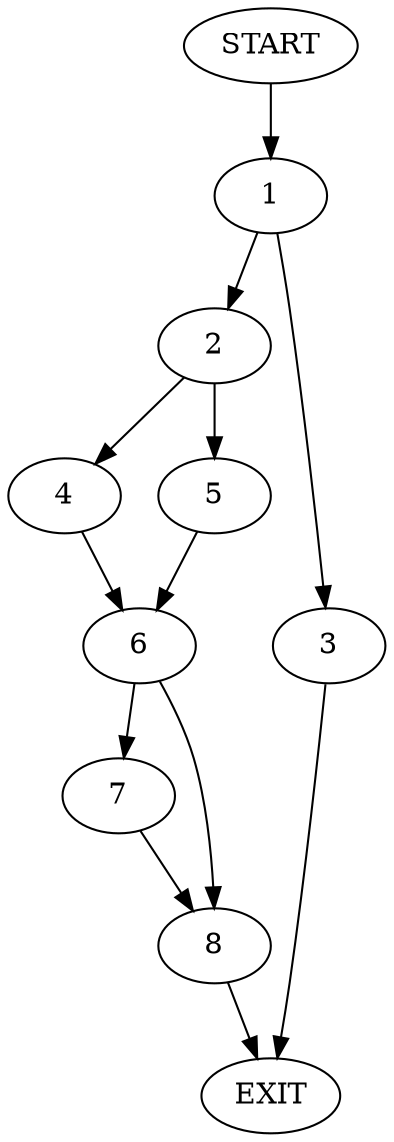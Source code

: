 digraph {
0 [label="START"]
9 [label="EXIT"]
0 -> 1
1 -> 2
1 -> 3
2 -> 4
2 -> 5
3 -> 9
4 -> 6
5 -> 6
6 -> 7
6 -> 8
8 -> 9
7 -> 8
}
